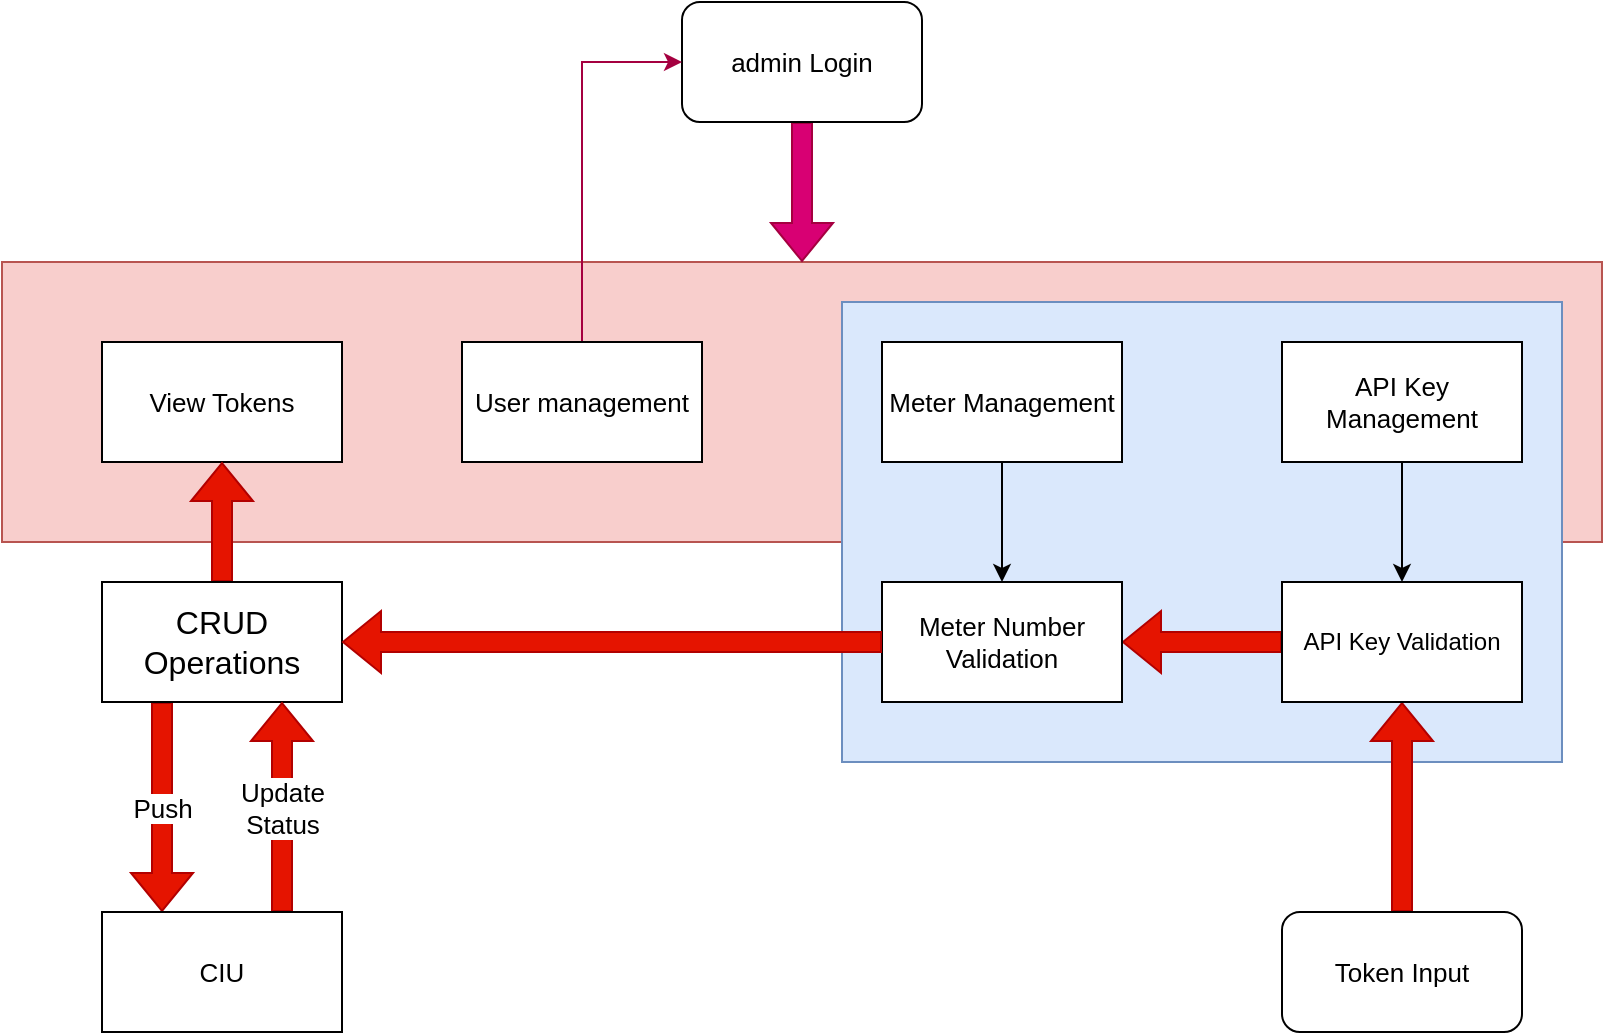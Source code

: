 <mxfile version="14.1.8" type="device"><diagram id="C5RBs43oDa-KdzZeNtuy" name="Page-1"><mxGraphModel dx="1810" dy="1008" grid="1" gridSize="10" guides="1" tooltips="1" connect="1" arrows="1" fold="1" page="1" pageScale="1" pageWidth="827" pageHeight="1169" math="0" shadow="0"><root><mxCell id="WIyWlLk6GJQsqaUBKTNV-0"/><mxCell id="WIyWlLk6GJQsqaUBKTNV-1" parent="WIyWlLk6GJQsqaUBKTNV-0"/><mxCell id="NLf2hPuUFbcIdHZt85aI-11" value="" style="rounded=0;whiteSpace=wrap;html=1;fillColor=#f8cecc;strokeColor=#b85450;" vertex="1" parent="WIyWlLk6GJQsqaUBKTNV-1"><mxGeometry x="14" y="200" width="800" height="140" as="geometry"/></mxCell><mxCell id="NLf2hPuUFbcIdHZt85aI-8" value="" style="rounded=0;whiteSpace=wrap;html=1;fillColor=#dae8fc;strokeColor=#6c8ebf;" vertex="1" parent="WIyWlLk6GJQsqaUBKTNV-1"><mxGeometry x="434" y="220" width="360" height="230" as="geometry"/></mxCell><mxCell id="NLf2hPuUFbcIdHZt85aI-20" style="edgeStyle=orthogonalEdgeStyle;rounded=0;orthogonalLoop=1;jettySize=auto;html=1;shape=flexArrow;fillColor=#d80073;strokeColor=#A50040;" edge="1" parent="WIyWlLk6GJQsqaUBKTNV-1" source="NLf2hPuUFbcIdHZt85aI-1" target="NLf2hPuUFbcIdHZt85aI-11"><mxGeometry relative="1" as="geometry"/></mxCell><mxCell id="NLf2hPuUFbcIdHZt85aI-1" value="admin Login" style="rounded=1;whiteSpace=wrap;html=1;fontSize=13;" vertex="1" parent="WIyWlLk6GJQsqaUBKTNV-1"><mxGeometry x="354" y="70" width="120" height="60" as="geometry"/></mxCell><mxCell id="NLf2hPuUFbcIdHZt85aI-18" style="edgeStyle=orthogonalEdgeStyle;rounded=0;orthogonalLoop=1;jettySize=auto;html=1;entryX=0;entryY=0.5;entryDx=0;entryDy=0;fillColor=#d80073;strokeColor=#A50040;" edge="1" parent="WIyWlLk6GJQsqaUBKTNV-1" source="NLf2hPuUFbcIdHZt85aI-2" target="NLf2hPuUFbcIdHZt85aI-1"><mxGeometry relative="1" as="geometry"><Array as="points"><mxPoint x="304" y="100"/></Array></mxGeometry></mxCell><mxCell id="NLf2hPuUFbcIdHZt85aI-2" value="User management" style="rounded=0;whiteSpace=wrap;html=1;fontSize=13;" vertex="1" parent="WIyWlLk6GJQsqaUBKTNV-1"><mxGeometry x="244" y="240" width="120" height="60" as="geometry"/></mxCell><mxCell id="NLf2hPuUFbcIdHZt85aI-13" style="edgeStyle=orthogonalEdgeStyle;rounded=0;orthogonalLoop=1;jettySize=auto;html=1;entryX=0.5;entryY=0;entryDx=0;entryDy=0;" edge="1" parent="WIyWlLk6GJQsqaUBKTNV-1" source="NLf2hPuUFbcIdHZt85aI-3" target="NLf2hPuUFbcIdHZt85aI-9"><mxGeometry relative="1" as="geometry"/></mxCell><mxCell id="NLf2hPuUFbcIdHZt85aI-3" value="Meter Management" style="rounded=0;whiteSpace=wrap;html=1;fontSize=13;" vertex="1" parent="WIyWlLk6GJQsqaUBKTNV-1"><mxGeometry x="454" y="240" width="120" height="60" as="geometry"/></mxCell><mxCell id="NLf2hPuUFbcIdHZt85aI-14" style="edgeStyle=orthogonalEdgeStyle;rounded=0;orthogonalLoop=1;jettySize=auto;html=1;" edge="1" parent="WIyWlLk6GJQsqaUBKTNV-1" source="NLf2hPuUFbcIdHZt85aI-4" target="NLf2hPuUFbcIdHZt85aI-7"><mxGeometry relative="1" as="geometry"/></mxCell><mxCell id="NLf2hPuUFbcIdHZt85aI-4" value="API Key Management" style="rounded=0;whiteSpace=wrap;html=1;fontSize=13;" vertex="1" parent="WIyWlLk6GJQsqaUBKTNV-1"><mxGeometry x="654" y="240" width="120" height="60" as="geometry"/></mxCell><mxCell id="NLf2hPuUFbcIdHZt85aI-15" style="edgeStyle=orthogonalEdgeStyle;rounded=0;orthogonalLoop=1;jettySize=auto;html=1;shape=flexArrow;fillColor=#e51400;strokeColor=#B20000;" edge="1" parent="WIyWlLk6GJQsqaUBKTNV-1" source="NLf2hPuUFbcIdHZt85aI-5" target="NLf2hPuUFbcIdHZt85aI-7"><mxGeometry relative="1" as="geometry"/></mxCell><mxCell id="NLf2hPuUFbcIdHZt85aI-5" value="Token Input" style="rounded=1;whiteSpace=wrap;html=1;fontSize=13;" vertex="1" parent="WIyWlLk6GJQsqaUBKTNV-1"><mxGeometry x="654" y="525" width="120" height="60" as="geometry"/></mxCell><mxCell id="NLf2hPuUFbcIdHZt85aI-16" style="edgeStyle=orthogonalEdgeStyle;shape=flexArrow;rounded=0;orthogonalLoop=1;jettySize=auto;html=1;exitX=0;exitY=0.5;exitDx=0;exitDy=0;fillColor=#e51400;strokeColor=#B20000;" edge="1" parent="WIyWlLk6GJQsqaUBKTNV-1" source="NLf2hPuUFbcIdHZt85aI-7" target="NLf2hPuUFbcIdHZt85aI-9"><mxGeometry relative="1" as="geometry"/></mxCell><mxCell id="NLf2hPuUFbcIdHZt85aI-7" value="API Key Validation" style="rounded=0;whiteSpace=wrap;html=1;" vertex="1" parent="WIyWlLk6GJQsqaUBKTNV-1"><mxGeometry x="654" y="360" width="120" height="60" as="geometry"/></mxCell><mxCell id="NLf2hPuUFbcIdHZt85aI-9" value="Meter Number Validation" style="rounded=0;whiteSpace=wrap;html=1;fontSize=13;" vertex="1" parent="WIyWlLk6GJQsqaUBKTNV-1"><mxGeometry x="454" y="360" width="120" height="60" as="geometry"/></mxCell><mxCell id="NLf2hPuUFbcIdHZt85aI-10" value="View Tokens" style="rounded=0;whiteSpace=wrap;html=1;fontSize=13;" vertex="1" parent="WIyWlLk6GJQsqaUBKTNV-1"><mxGeometry x="64" y="240" width="120" height="60" as="geometry"/></mxCell><mxCell id="NLf2hPuUFbcIdHZt85aI-23" style="edgeStyle=orthogonalEdgeStyle;shape=flexArrow;rounded=0;orthogonalLoop=1;jettySize=auto;html=1;entryX=0.5;entryY=1;entryDx=0;entryDy=0;fillColor=#e51400;strokeColor=#B20000;" edge="1" parent="WIyWlLk6GJQsqaUBKTNV-1" source="NLf2hPuUFbcIdHZt85aI-21" target="NLf2hPuUFbcIdHZt85aI-10"><mxGeometry relative="1" as="geometry"/></mxCell><mxCell id="NLf2hPuUFbcIdHZt85aI-25" value="Push" style="edgeStyle=orthogonalEdgeStyle;shape=flexArrow;rounded=0;orthogonalLoop=1;jettySize=auto;html=1;fillColor=#e51400;strokeColor=#B20000;exitX=0.25;exitY=1;exitDx=0;exitDy=0;entryX=0.25;entryY=0;entryDx=0;entryDy=0;fontSize=13;" edge="1" parent="WIyWlLk6GJQsqaUBKTNV-1" source="NLf2hPuUFbcIdHZt85aI-21" target="NLf2hPuUFbcIdHZt85aI-24"><mxGeometry relative="1" as="geometry"/></mxCell><mxCell id="NLf2hPuUFbcIdHZt85aI-21" value="CRUD Operations" style="rounded=0;whiteSpace=wrap;html=1;fontSize=16;" vertex="1" parent="WIyWlLk6GJQsqaUBKTNV-1"><mxGeometry x="64" y="360" width="120" height="60" as="geometry"/></mxCell><mxCell id="NLf2hPuUFbcIdHZt85aI-22" style="edgeStyle=orthogonalEdgeStyle;shape=flexArrow;rounded=0;orthogonalLoop=1;jettySize=auto;html=1;fillColor=#e51400;strokeColor=#B20000;" edge="1" parent="WIyWlLk6GJQsqaUBKTNV-1" source="NLf2hPuUFbcIdHZt85aI-9" target="NLf2hPuUFbcIdHZt85aI-21"><mxGeometry relative="1" as="geometry"><mxPoint x="454.0" y="390" as="sourcePoint"/><mxPoint x="124" y="300" as="targetPoint"/></mxGeometry></mxCell><mxCell id="NLf2hPuUFbcIdHZt85aI-26" value="Update&lt;br&gt;Status" style="edgeStyle=orthogonalEdgeStyle;shape=flexArrow;rounded=0;orthogonalLoop=1;jettySize=auto;html=1;entryX=0.75;entryY=1;entryDx=0;entryDy=0;fontSize=13;exitX=0.75;exitY=0;exitDx=0;exitDy=0;fillColor=#e51400;strokeColor=#B20000;" edge="1" parent="WIyWlLk6GJQsqaUBKTNV-1" source="NLf2hPuUFbcIdHZt85aI-24" target="NLf2hPuUFbcIdHZt85aI-21"><mxGeometry relative="1" as="geometry"/></mxCell><mxCell id="NLf2hPuUFbcIdHZt85aI-24" value="CIU" style="rounded=0;whiteSpace=wrap;html=1;fontSize=13;" vertex="1" parent="WIyWlLk6GJQsqaUBKTNV-1"><mxGeometry x="64" y="525" width="120" height="60" as="geometry"/></mxCell></root></mxGraphModel></diagram></mxfile>
